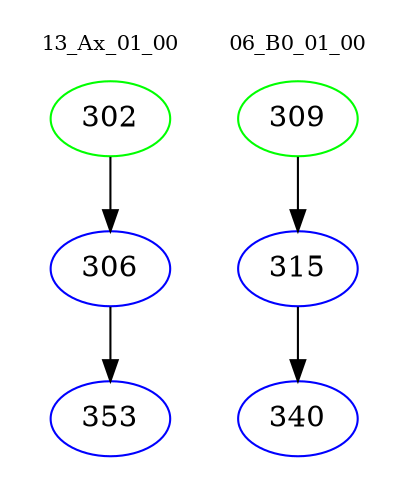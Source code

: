 digraph{
subgraph cluster_0 {
color = white
label = "13_Ax_01_00";
fontsize=10;
T0_302 [label="302", color="green"]
T0_302 -> T0_306 [color="black"]
T0_306 [label="306", color="blue"]
T0_306 -> T0_353 [color="black"]
T0_353 [label="353", color="blue"]
}
subgraph cluster_1 {
color = white
label = "06_B0_01_00";
fontsize=10;
T1_309 [label="309", color="green"]
T1_309 -> T1_315 [color="black"]
T1_315 [label="315", color="blue"]
T1_315 -> T1_340 [color="black"]
T1_340 [label="340", color="blue"]
}
}
